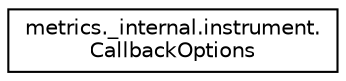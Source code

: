 digraph "Graphical Class Hierarchy"
{
 // LATEX_PDF_SIZE
  edge [fontname="Helvetica",fontsize="10",labelfontname="Helvetica",labelfontsize="10"];
  node [fontname="Helvetica",fontsize="10",shape=record];
  rankdir="LR";
  Node0 [label="metrics._internal.instrument.\lCallbackOptions",height=0.2,width=0.4,color="black", fillcolor="white", style="filled",URL="$classmetrics_1_1__internal_1_1instrument_1_1CallbackOptions.html",tooltip=" "];
}
